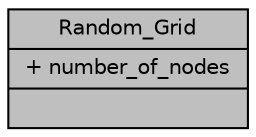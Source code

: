digraph "Random_Grid"
{
 // LATEX_PDF_SIZE
  edge [fontname="Helvetica",fontsize="10",labelfontname="Helvetica",labelfontsize="10"];
  node [fontname="Helvetica",fontsize="10",shape=record];
  Node1 [label="{Random_Grid\n|+ number_of_nodes\l|}",height=0.2,width=0.4,color="black", fillcolor="grey75", style="filled", fontcolor="black",tooltip=" "];
}
